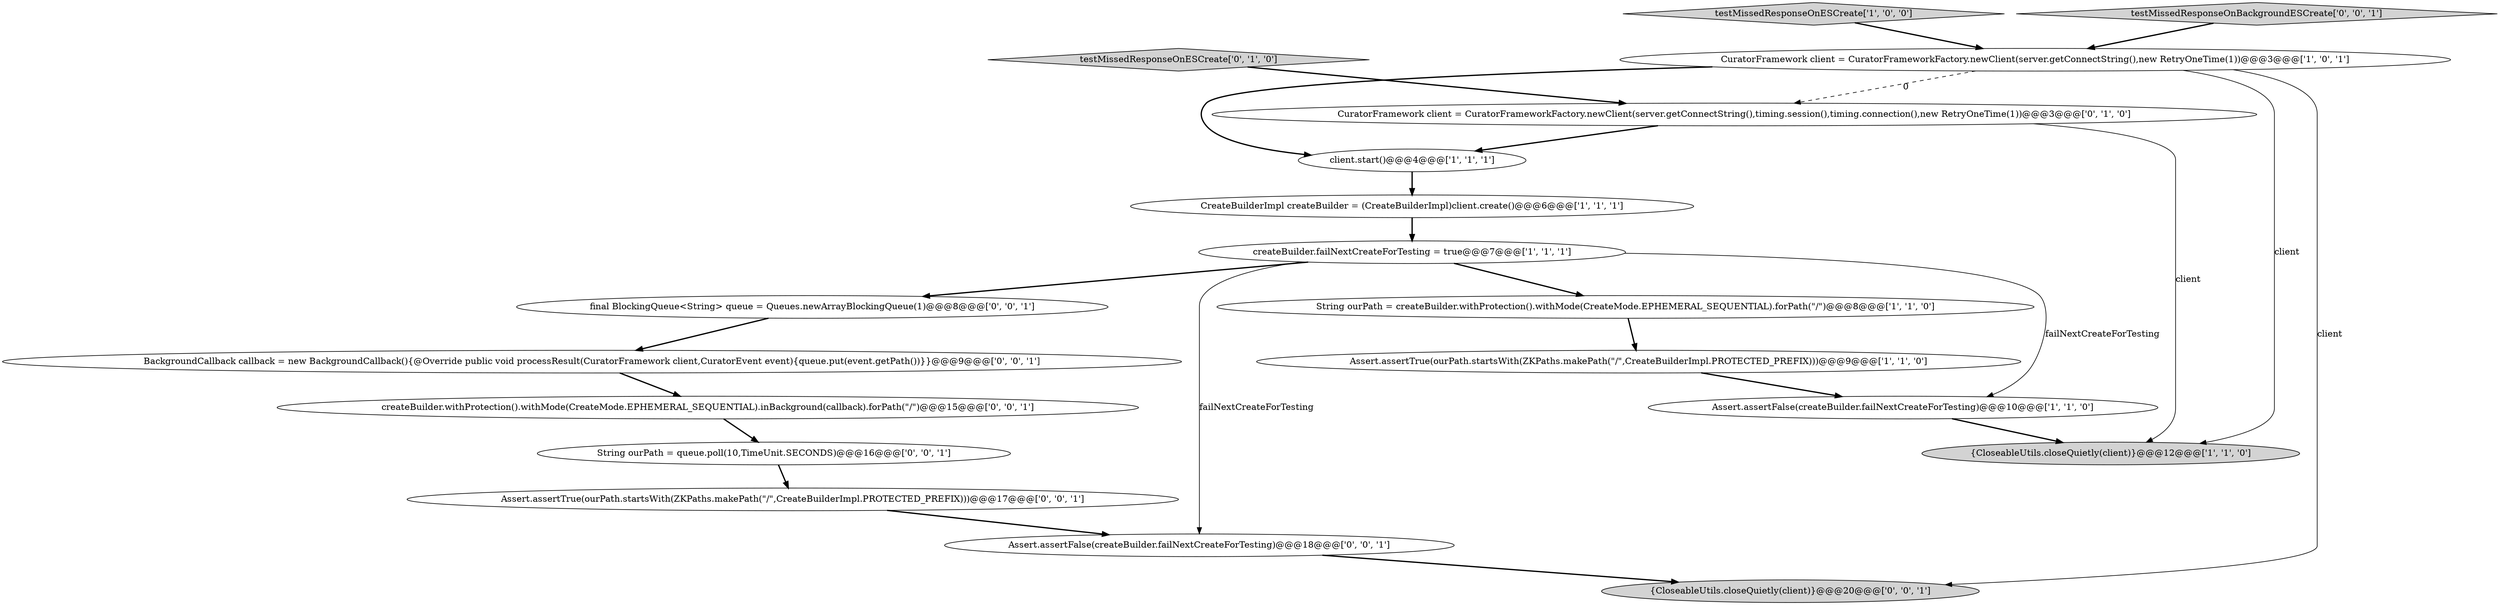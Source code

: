 digraph {
13 [style = filled, label = "Assert.assertFalse(createBuilder.failNextCreateForTesting)@@@18@@@['0', '0', '1']", fillcolor = white, shape = ellipse image = "AAA0AAABBB3BBB"];
0 [style = filled, label = "Assert.assertFalse(createBuilder.failNextCreateForTesting)@@@10@@@['1', '1', '0']", fillcolor = white, shape = ellipse image = "AAA0AAABBB1BBB"];
1 [style = filled, label = "CreateBuilderImpl createBuilder = (CreateBuilderImpl)client.create()@@@6@@@['1', '1', '1']", fillcolor = white, shape = ellipse image = "AAA0AAABBB1BBB"];
12 [style = filled, label = "final BlockingQueue<String> queue = Queues.newArrayBlockingQueue(1)@@@8@@@['0', '0', '1']", fillcolor = white, shape = ellipse image = "AAA0AAABBB3BBB"];
15 [style = filled, label = "String ourPath = queue.poll(10,TimeUnit.SECONDS)@@@16@@@['0', '0', '1']", fillcolor = white, shape = ellipse image = "AAA0AAABBB3BBB"];
17 [style = filled, label = "BackgroundCallback callback = new BackgroundCallback(){@Override public void processResult(CuratorFramework client,CuratorEvent event){queue.put(event.getPath())}}@@@9@@@['0', '0', '1']", fillcolor = white, shape = ellipse image = "AAA0AAABBB3BBB"];
4 [style = filled, label = "testMissedResponseOnESCreate['1', '0', '0']", fillcolor = lightgray, shape = diamond image = "AAA0AAABBB1BBB"];
6 [style = filled, label = "String ourPath = createBuilder.withProtection().withMode(CreateMode.EPHEMERAL_SEQUENTIAL).forPath(\"/\")@@@8@@@['1', '1', '0']", fillcolor = white, shape = ellipse image = "AAA0AAABBB1BBB"];
7 [style = filled, label = "createBuilder.failNextCreateForTesting = true@@@7@@@['1', '1', '1']", fillcolor = white, shape = ellipse image = "AAA0AAABBB1BBB"];
10 [style = filled, label = "CuratorFramework client = CuratorFrameworkFactory.newClient(server.getConnectString(),timing.session(),timing.connection(),new RetryOneTime(1))@@@3@@@['0', '1', '0']", fillcolor = white, shape = ellipse image = "AAA1AAABBB2BBB"];
5 [style = filled, label = "Assert.assertTrue(ourPath.startsWith(ZKPaths.makePath(\"/\",CreateBuilderImpl.PROTECTED_PREFIX)))@@@9@@@['1', '1', '0']", fillcolor = white, shape = ellipse image = "AAA0AAABBB1BBB"];
11 [style = filled, label = "Assert.assertTrue(ourPath.startsWith(ZKPaths.makePath(\"/\",CreateBuilderImpl.PROTECTED_PREFIX)))@@@17@@@['0', '0', '1']", fillcolor = white, shape = ellipse image = "AAA0AAABBB3BBB"];
3 [style = filled, label = "CuratorFramework client = CuratorFrameworkFactory.newClient(server.getConnectString(),new RetryOneTime(1))@@@3@@@['1', '0', '1']", fillcolor = white, shape = ellipse image = "AAA0AAABBB1BBB"];
18 [style = filled, label = "testMissedResponseOnBackgroundESCreate['0', '0', '1']", fillcolor = lightgray, shape = diamond image = "AAA0AAABBB3BBB"];
8 [style = filled, label = "client.start()@@@4@@@['1', '1', '1']", fillcolor = white, shape = ellipse image = "AAA0AAABBB1BBB"];
2 [style = filled, label = "{CloseableUtils.closeQuietly(client)}@@@12@@@['1', '1', '0']", fillcolor = lightgray, shape = ellipse image = "AAA0AAABBB1BBB"];
9 [style = filled, label = "testMissedResponseOnESCreate['0', '1', '0']", fillcolor = lightgray, shape = diamond image = "AAA0AAABBB2BBB"];
16 [style = filled, label = "createBuilder.withProtection().withMode(CreateMode.EPHEMERAL_SEQUENTIAL).inBackground(callback).forPath(\"/\")@@@15@@@['0', '0', '1']", fillcolor = white, shape = ellipse image = "AAA0AAABBB3BBB"];
14 [style = filled, label = "{CloseableUtils.closeQuietly(client)}@@@20@@@['0', '0', '1']", fillcolor = lightgray, shape = ellipse image = "AAA0AAABBB3BBB"];
18->3 [style = bold, label=""];
3->2 [style = solid, label="client"];
7->0 [style = solid, label="failNextCreateForTesting"];
3->14 [style = solid, label="client"];
3->10 [style = dashed, label="0"];
7->6 [style = bold, label=""];
10->8 [style = bold, label=""];
16->15 [style = bold, label=""];
8->1 [style = bold, label=""];
5->0 [style = bold, label=""];
12->17 [style = bold, label=""];
7->13 [style = solid, label="failNextCreateForTesting"];
7->12 [style = bold, label=""];
15->11 [style = bold, label=""];
3->8 [style = bold, label=""];
11->13 [style = bold, label=""];
6->5 [style = bold, label=""];
1->7 [style = bold, label=""];
0->2 [style = bold, label=""];
13->14 [style = bold, label=""];
10->2 [style = solid, label="client"];
17->16 [style = bold, label=""];
4->3 [style = bold, label=""];
9->10 [style = bold, label=""];
}
